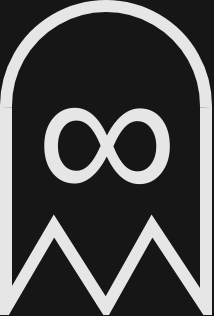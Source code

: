 <mxfile version="22.0.8" type="device">
  <diagram name="Page-1" id="4xVhMeCdvF7blxwOqcNw">
    <mxGraphModel dx="382" dy="291" grid="0" gridSize="10" guides="1" tooltips="1" connect="1" arrows="1" fold="1" page="0" pageScale="1" pageWidth="850" pageHeight="1100" background="#161616" math="0" shadow="0">
      <root>
        <mxCell id="0" />
        <mxCell id="1" parent="0" />
        <mxCell id="OAm8zay38OHjSwY69D1x-3" value="" style="verticalLabelPosition=bottom;verticalAlign=top;html=1;shape=mxgraph.basic.polygon;polyCoords=[[1,0],[1,0.45],[1,1],[0.73,0.59],[0.5,1],[0.24,0.59],[0,1],[0,0]];polyline=1;strokeWidth=6;fillColor=none;fontColor=#333333;strokeColor=#E6E6E6;" parent="1" vertex="1">
          <mxGeometry x="374" y="414" width="100" height="100" as="geometry" />
        </mxCell>
        <mxCell id="G1wqpwQI9Xzf-7Apsytm-2" value="∞" style="text;html=1;align=center;verticalAlign=middle;resizable=0;points=[];autosize=1;strokeColor=none;fillColor=none;fontSize=100;fontColor=#E6E6E6;" vertex="1" parent="1">
          <mxGeometry x="379.5" y="360" width="89" height="132" as="geometry" />
        </mxCell>
        <mxCell id="OAm8zay38OHjSwY69D1x-2" value="" style="verticalLabelPosition=bottom;verticalAlign=top;html=1;shape=mxgraph.basic.arc;startAngle=0.747;endAngle=0.253;strokeWidth=6;fillColor=none;fontColor=#333333;strokeColor=#E6E6E6;" parent="1" vertex="1">
          <mxGeometry x="374" y="363" width="100" height="100" as="geometry" />
        </mxCell>
      </root>
    </mxGraphModel>
  </diagram>
</mxfile>
